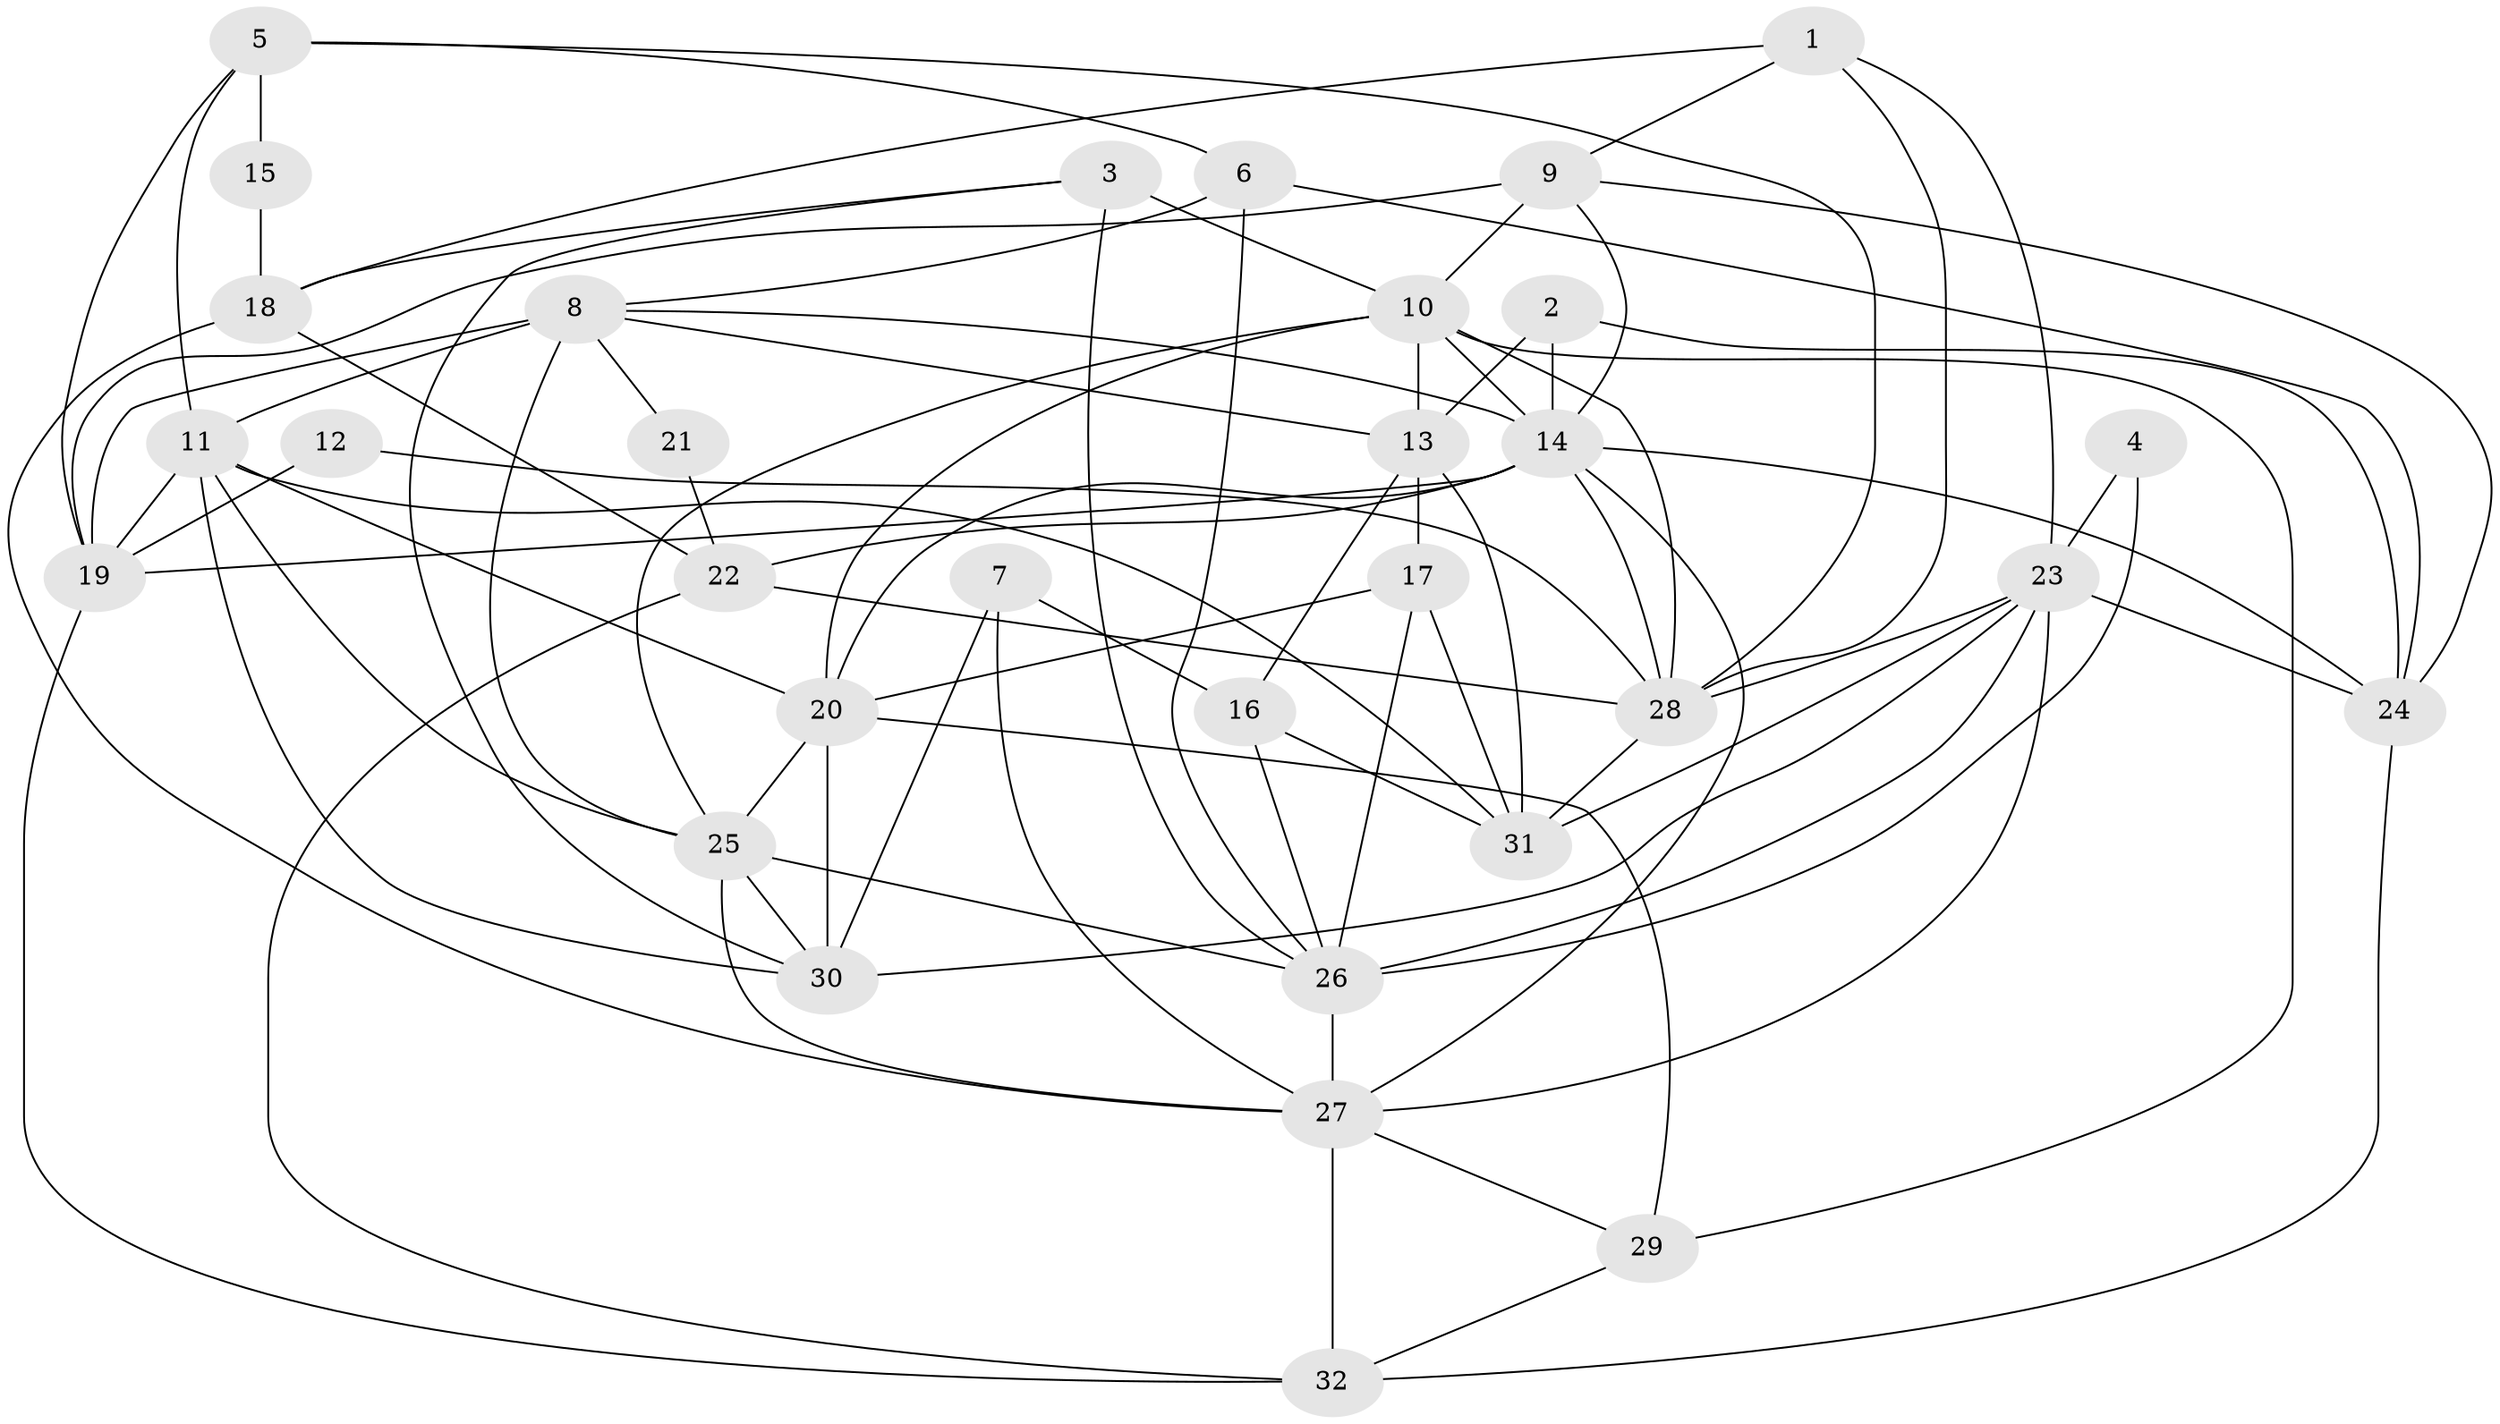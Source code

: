// original degree distribution, {3: 0.2564102564102564, 4: 0.3717948717948718, 6: 0.07692307692307693, 5: 0.08974358974358974, 2: 0.1282051282051282, 7: 0.05128205128205128, 8: 0.01282051282051282, 9: 0.01282051282051282}
// Generated by graph-tools (version 1.1) at 2025/37/03/04/25 23:37:06]
// undirected, 32 vertices, 86 edges
graph export_dot {
  node [color=gray90,style=filled];
  1;
  2;
  3;
  4;
  5;
  6;
  7;
  8;
  9;
  10;
  11;
  12;
  13;
  14;
  15;
  16;
  17;
  18;
  19;
  20;
  21;
  22;
  23;
  24;
  25;
  26;
  27;
  28;
  29;
  30;
  31;
  32;
  1 -- 9 [weight=1.0];
  1 -- 18 [weight=1.0];
  1 -- 23 [weight=1.0];
  1 -- 28 [weight=1.0];
  2 -- 13 [weight=1.0];
  2 -- 14 [weight=2.0];
  2 -- 24 [weight=1.0];
  3 -- 10 [weight=2.0];
  3 -- 18 [weight=1.0];
  3 -- 26 [weight=1.0];
  3 -- 30 [weight=1.0];
  4 -- 23 [weight=1.0];
  4 -- 26 [weight=1.0];
  5 -- 6 [weight=1.0];
  5 -- 11 [weight=1.0];
  5 -- 15 [weight=1.0];
  5 -- 19 [weight=1.0];
  5 -- 28 [weight=1.0];
  6 -- 8 [weight=1.0];
  6 -- 24 [weight=1.0];
  6 -- 26 [weight=1.0];
  7 -- 16 [weight=1.0];
  7 -- 27 [weight=1.0];
  7 -- 30 [weight=1.0];
  8 -- 11 [weight=1.0];
  8 -- 13 [weight=1.0];
  8 -- 14 [weight=1.0];
  8 -- 19 [weight=3.0];
  8 -- 21 [weight=1.0];
  8 -- 25 [weight=1.0];
  9 -- 10 [weight=2.0];
  9 -- 14 [weight=1.0];
  9 -- 19 [weight=1.0];
  9 -- 24 [weight=1.0];
  10 -- 13 [weight=1.0];
  10 -- 14 [weight=2.0];
  10 -- 20 [weight=2.0];
  10 -- 25 [weight=1.0];
  10 -- 28 [weight=1.0];
  10 -- 29 [weight=1.0];
  11 -- 19 [weight=1.0];
  11 -- 20 [weight=1.0];
  11 -- 25 [weight=1.0];
  11 -- 30 [weight=1.0];
  11 -- 31 [weight=2.0];
  12 -- 19 [weight=1.0];
  12 -- 28 [weight=1.0];
  13 -- 16 [weight=1.0];
  13 -- 17 [weight=1.0];
  13 -- 31 [weight=1.0];
  14 -- 19 [weight=1.0];
  14 -- 20 [weight=1.0];
  14 -- 22 [weight=1.0];
  14 -- 24 [weight=1.0];
  14 -- 27 [weight=1.0];
  14 -- 28 [weight=2.0];
  15 -- 18 [weight=1.0];
  16 -- 26 [weight=1.0];
  16 -- 31 [weight=1.0];
  17 -- 20 [weight=2.0];
  17 -- 26 [weight=1.0];
  17 -- 31 [weight=1.0];
  18 -- 22 [weight=1.0];
  18 -- 27 [weight=1.0];
  19 -- 32 [weight=1.0];
  20 -- 25 [weight=1.0];
  20 -- 29 [weight=2.0];
  20 -- 30 [weight=1.0];
  21 -- 22 [weight=2.0];
  22 -- 28 [weight=2.0];
  22 -- 32 [weight=1.0];
  23 -- 24 [weight=1.0];
  23 -- 26 [weight=1.0];
  23 -- 27 [weight=1.0];
  23 -- 28 [weight=3.0];
  23 -- 30 [weight=1.0];
  23 -- 31 [weight=1.0];
  24 -- 32 [weight=1.0];
  25 -- 26 [weight=1.0];
  25 -- 27 [weight=1.0];
  25 -- 30 [weight=1.0];
  26 -- 27 [weight=2.0];
  27 -- 29 [weight=2.0];
  27 -- 32 [weight=1.0];
  28 -- 31 [weight=1.0];
  29 -- 32 [weight=1.0];
}

